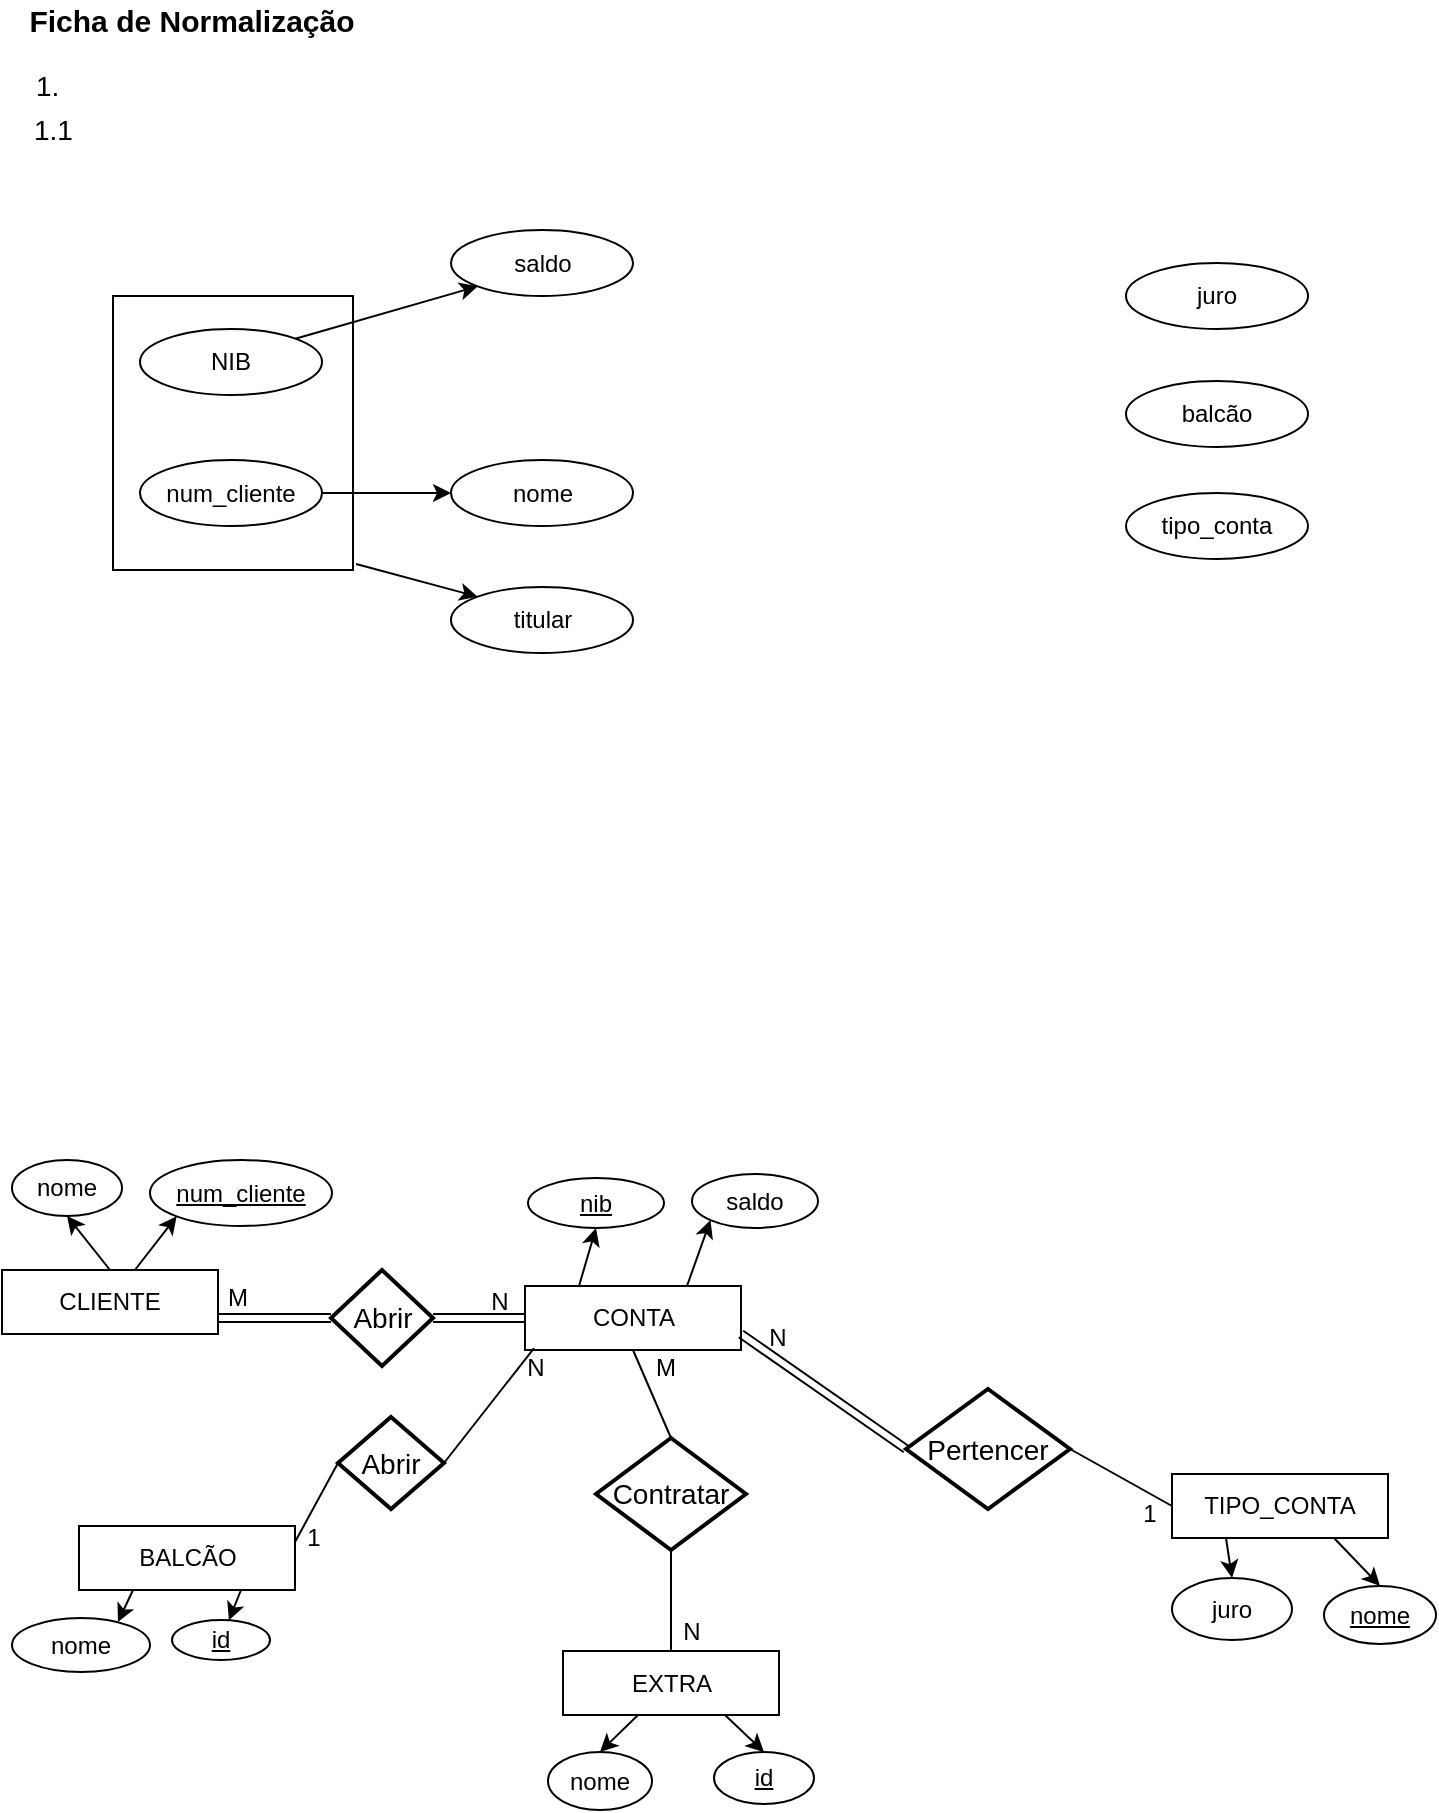 <mxfile version="12.1.7" type="device" pages="1"><diagram id="7N8xIcoLQXgvxCM3bxEU" name="Page-1"><mxGraphModel dx="2235" dy="808" grid="0" gridSize="10" guides="1" tooltips="1" connect="1" arrows="1" fold="1" page="1" pageScale="1" pageWidth="827" pageHeight="1169" math="0" shadow="0"><root><mxCell id="0"/><mxCell id="1" parent="0"/><mxCell id="va3J_ZMKnTaiEFtnCbSC-1" value="" style="rounded=0;whiteSpace=wrap;html=1;" parent="1" vertex="1"><mxGeometry x="-723.5" y="162" width="120" height="137" as="geometry"/></mxCell><mxCell id="zOkJ91wLvhARVkgAOxup-4" value="balcão" style="ellipse;whiteSpace=wrap;html=1;" parent="1" vertex="1"><mxGeometry x="-217" y="204.5" width="91" height="33" as="geometry"/></mxCell><mxCell id="zOkJ91wLvhARVkgAOxup-6" value="nome" style="ellipse;whiteSpace=wrap;html=1;" parent="1" vertex="1"><mxGeometry x="-554.5" y="244" width="91" height="33" as="geometry"/></mxCell><mxCell id="zOkJ91wLvhARVkgAOxup-8" value="saldo" style="ellipse;whiteSpace=wrap;html=1;" parent="1" vertex="1"><mxGeometry x="-554.5" y="129" width="91" height="33" as="geometry"/></mxCell><mxCell id="zOkJ91wLvhARVkgAOxup-9" value="tipo_conta" style="ellipse;whiteSpace=wrap;html=1;" parent="1" vertex="1"><mxGeometry x="-217" y="260.5" width="91" height="33" as="geometry"/></mxCell><mxCell id="zOkJ91wLvhARVkgAOxup-10" value="juro" style="ellipse;whiteSpace=wrap;html=1;" parent="1" vertex="1"><mxGeometry x="-217" y="145.5" width="91" height="33" as="geometry"/></mxCell><mxCell id="zOkJ91wLvhARVkgAOxup-5" value="num_cliente" style="ellipse;whiteSpace=wrap;html=1;" parent="1" vertex="1"><mxGeometry x="-710" y="244" width="91" height="33" as="geometry"/></mxCell><mxCell id="zOkJ91wLvhARVkgAOxup-2" value="NIB" style="ellipse;whiteSpace=wrap;html=1;" parent="1" vertex="1"><mxGeometry x="-710" y="178.5" width="91" height="33" as="geometry"/></mxCell><mxCell id="zOkJ91wLvhARVkgAOxup-37" value="&lt;font style=&quot;font-size: 14px&quot;&gt;1.&lt;/font&gt;" style="text;html=1;resizable=0;points=[];autosize=1;align=left;verticalAlign=top;spacingTop=-4;" parent="1" vertex="1"><mxGeometry x="-764" y="46" width="22" height="15" as="geometry"/></mxCell><mxCell id="zOkJ91wLvhARVkgAOxup-40" value="&lt;font style=&quot;font-size: 14px&quot;&gt;1.1&lt;br&gt;&lt;/font&gt;" style="text;html=1;resizable=0;points=[];autosize=1;align=left;verticalAlign=top;spacingTop=-4;" parent="1" vertex="1"><mxGeometry x="-765" y="68" width="29" height="15" as="geometry"/></mxCell><mxCell id="va3J_ZMKnTaiEFtnCbSC-2" value="titular" style="ellipse;whiteSpace=wrap;html=1;" parent="1" vertex="1"><mxGeometry x="-554.5" y="307.5" width="91" height="33" as="geometry"/></mxCell><mxCell id="va3J_ZMKnTaiEFtnCbSC-3" value="" style="endArrow=classic;html=1;exitX=1;exitY=0.5;exitDx=0;exitDy=0;entryX=0;entryY=0.5;entryDx=0;entryDy=0;" parent="1" source="zOkJ91wLvhARVkgAOxup-5" target="zOkJ91wLvhARVkgAOxup-6" edge="1"><mxGeometry width="50" height="50" relative="1" as="geometry"><mxPoint x="-739" y="437" as="sourcePoint"/><mxPoint x="-689" y="387" as="targetPoint"/></mxGeometry></mxCell><mxCell id="va3J_ZMKnTaiEFtnCbSC-4" value="" style="endArrow=classic;html=1;entryX=0;entryY=0;entryDx=0;entryDy=0;exitX=1.013;exitY=0.978;exitDx=0;exitDy=0;exitPerimeter=0;" parent="1" source="va3J_ZMKnTaiEFtnCbSC-1" target="va3J_ZMKnTaiEFtnCbSC-2" edge="1"><mxGeometry width="50" height="50" relative="1" as="geometry"><mxPoint x="-609" y="270.5" as="sourcePoint"/><mxPoint x="-544.5" y="270.5" as="targetPoint"/></mxGeometry></mxCell><mxCell id="va3J_ZMKnTaiEFtnCbSC-5" value="" style="endArrow=classic;html=1;exitX=1;exitY=0;exitDx=0;exitDy=0;entryX=0;entryY=1;entryDx=0;entryDy=0;" parent="1" source="zOkJ91wLvhARVkgAOxup-2" target="zOkJ91wLvhARVkgAOxup-8" edge="1"><mxGeometry width="50" height="50" relative="1" as="geometry"><mxPoint x="-599" y="280.5" as="sourcePoint"/><mxPoint x="-534.5" y="280.5" as="targetPoint"/></mxGeometry></mxCell><mxCell id="va3J_ZMKnTaiEFtnCbSC-6" value="CLIENTE" style="rounded=0;whiteSpace=wrap;html=1;" parent="1" vertex="1"><mxGeometry x="-779" y="649" width="108" height="32" as="geometry"/></mxCell><mxCell id="va3J_ZMKnTaiEFtnCbSC-7" value="CONTA" style="rounded=0;whiteSpace=wrap;html=1;" parent="1" vertex="1"><mxGeometry x="-517.5" y="657" width="108" height="32" as="geometry"/></mxCell><mxCell id="va3J_ZMKnTaiEFtnCbSC-8" value="nib" style="ellipse;whiteSpace=wrap;html=1;fontStyle=4" parent="1" vertex="1"><mxGeometry x="-516" y="603" width="68" height="25" as="geometry"/></mxCell><mxCell id="va3J_ZMKnTaiEFtnCbSC-9" value="" style="endArrow=classic;html=1;exitX=0.25;exitY=0;exitDx=0;exitDy=0;entryX=0.5;entryY=1;entryDx=0;entryDy=0;" parent="1" source="va3J_ZMKnTaiEFtnCbSC-7" target="va3J_ZMKnTaiEFtnCbSC-8" edge="1"><mxGeometry width="50" height="50" relative="1" as="geometry"><mxPoint x="-401.5" y="265" as="sourcePoint"/><mxPoint x="-337" y="265" as="targetPoint"/></mxGeometry></mxCell><mxCell id="va3J_ZMKnTaiEFtnCbSC-10" value="" style="endArrow=classic;html=1;entryX=0;entryY=1;entryDx=0;entryDy=0;exitX=0.75;exitY=0;exitDx=0;exitDy=0;" parent="1" source="va3J_ZMKnTaiEFtnCbSC-7" target="va3J_ZMKnTaiEFtnCbSC-11" edge="1"><mxGeometry width="50" height="50" relative="1" as="geometry"><mxPoint x="-299" y="645" as="sourcePoint"/><mxPoint x="-530.5" y="475" as="targetPoint"/></mxGeometry></mxCell><mxCell id="va3J_ZMKnTaiEFtnCbSC-11" value="saldo" style="ellipse;whiteSpace=wrap;html=1;" parent="1" vertex="1"><mxGeometry x="-434" y="601" width="63" height="27" as="geometry"/></mxCell><mxCell id="va3J_ZMKnTaiEFtnCbSC-12" value="TIPO_CONTA" style="rounded=0;whiteSpace=wrap;html=1;" parent="1" vertex="1"><mxGeometry x="-194" y="751" width="108" height="32" as="geometry"/></mxCell><mxCell id="va3J_ZMKnTaiEFtnCbSC-13" value="juro" style="ellipse;whiteSpace=wrap;html=1;" parent="1" vertex="1"><mxGeometry x="-194" y="803" width="60" height="31" as="geometry"/></mxCell><mxCell id="va3J_ZMKnTaiEFtnCbSC-14" value="nome" style="ellipse;whiteSpace=wrap;html=1;" parent="1" vertex="1"><mxGeometry x="-774" y="594" width="55" height="28" as="geometry"/></mxCell><mxCell id="va3J_ZMKnTaiEFtnCbSC-15" value="num_cliente" style="ellipse;whiteSpace=wrap;html=1;fontStyle=4" parent="1" vertex="1"><mxGeometry x="-705" y="594" width="91" height="33" as="geometry"/></mxCell><mxCell id="va3J_ZMKnTaiEFtnCbSC-16" value="nome" style="ellipse;whiteSpace=wrap;html=1;fontStyle=4" parent="1" vertex="1"><mxGeometry x="-118" y="807" width="56" height="29" as="geometry"/></mxCell><mxCell id="va3J_ZMKnTaiEFtnCbSC-17" value="" style="endArrow=classic;html=1;entryX=0.5;entryY=1;entryDx=0;entryDy=0;exitX=0.5;exitY=0;exitDx=0;exitDy=0;" parent="1" source="va3J_ZMKnTaiEFtnCbSC-6" target="va3J_ZMKnTaiEFtnCbSC-14" edge="1"><mxGeometry width="50" height="50" relative="1" as="geometry"><mxPoint x="-779" y="959" as="sourcePoint"/><mxPoint x="-729" y="909" as="targetPoint"/></mxGeometry></mxCell><mxCell id="va3J_ZMKnTaiEFtnCbSC-19" value="" style="endArrow=classic;html=1;entryX=0;entryY=1;entryDx=0;entryDy=0;" parent="1" source="va3J_ZMKnTaiEFtnCbSC-6" target="va3J_ZMKnTaiEFtnCbSC-15" edge="1"><mxGeometry width="50" height="50" relative="1" as="geometry"><mxPoint x="-688" y="659" as="sourcePoint"/><mxPoint x="-656" y="606" as="targetPoint"/></mxGeometry></mxCell><mxCell id="va3J_ZMKnTaiEFtnCbSC-20" value="EXTRA" style="rounded=0;whiteSpace=wrap;html=1;" parent="1" vertex="1"><mxGeometry x="-498.5" y="839.5" width="108" height="32" as="geometry"/></mxCell><mxCell id="va3J_ZMKnTaiEFtnCbSC-21" value="nome" style="ellipse;whiteSpace=wrap;html=1;" parent="1" vertex="1"><mxGeometry x="-506" y="890" width="52" height="29" as="geometry"/></mxCell><mxCell id="va3J_ZMKnTaiEFtnCbSC-22" value="" style="endArrow=classic;html=1;entryX=0.5;entryY=0;entryDx=0;entryDy=0;" parent="1" source="va3J_ZMKnTaiEFtnCbSC-20" target="va3J_ZMKnTaiEFtnCbSC-21" edge="1"><mxGeometry width="50" height="50" relative="1" as="geometry"><mxPoint x="-943.5" y="1202.5" as="sourcePoint"/><mxPoint x="-893.5" y="1152.5" as="targetPoint"/></mxGeometry></mxCell><mxCell id="va3J_ZMKnTaiEFtnCbSC-23" value="" style="endArrow=classic;html=1;exitX=0.25;exitY=1;exitDx=0;exitDy=0;entryX=0.5;entryY=0;entryDx=0;entryDy=0;" parent="1" source="va3J_ZMKnTaiEFtnCbSC-12" target="va3J_ZMKnTaiEFtnCbSC-13" edge="1"><mxGeometry width="50" height="50" relative="1" as="geometry"><mxPoint x="-157" y="802" as="sourcePoint"/><mxPoint x="-174" y="814" as="targetPoint"/></mxGeometry></mxCell><mxCell id="va3J_ZMKnTaiEFtnCbSC-24" value="" style="endArrow=classic;html=1;exitX=0.75;exitY=1;exitDx=0;exitDy=0;entryX=0.5;entryY=0;entryDx=0;entryDy=0;" parent="1" source="va3J_ZMKnTaiEFtnCbSC-12" target="va3J_ZMKnTaiEFtnCbSC-16" edge="1"><mxGeometry width="50" height="50" relative="1" as="geometry"><mxPoint x="-117" y="824" as="sourcePoint"/><mxPoint x="-88" y="807" as="targetPoint"/></mxGeometry></mxCell><mxCell id="va3J_ZMKnTaiEFtnCbSC-27" value="BALCÃO" style="rounded=0;whiteSpace=wrap;html=1;" parent="1" vertex="1"><mxGeometry x="-740.5" y="777" width="108" height="32" as="geometry"/></mxCell><mxCell id="va3J_ZMKnTaiEFtnCbSC-28" value="nome" style="ellipse;whiteSpace=wrap;html=1;" parent="1" vertex="1"><mxGeometry x="-774" y="823" width="69" height="27" as="geometry"/></mxCell><mxCell id="va3J_ZMKnTaiEFtnCbSC-29" value="id" style="ellipse;whiteSpace=wrap;html=1;fontStyle=4" parent="1" vertex="1"><mxGeometry x="-694" y="824" width="49" height="20" as="geometry"/></mxCell><mxCell id="va3J_ZMKnTaiEFtnCbSC-30" value="id" style="ellipse;whiteSpace=wrap;html=1;fontStyle=4" parent="1" vertex="1"><mxGeometry x="-423" y="890" width="50" height="26" as="geometry"/></mxCell><mxCell id="va3J_ZMKnTaiEFtnCbSC-31" value="" style="endArrow=classic;html=1;entryX=0.5;entryY=0;entryDx=0;entryDy=0;exitX=0.75;exitY=1;exitDx=0;exitDy=0;" parent="1" source="va3J_ZMKnTaiEFtnCbSC-20" target="va3J_ZMKnTaiEFtnCbSC-30" edge="1"><mxGeometry width="50" height="50" relative="1" as="geometry"><mxPoint x="-366.53" y="1058.5" as="sourcePoint"/><mxPoint x="-401" y="1108.5" as="targetPoint"/></mxGeometry></mxCell><mxCell id="va3J_ZMKnTaiEFtnCbSC-32" value="" style="endArrow=classic;html=1;entryX=0.768;entryY=0.074;entryDx=0;entryDy=0;exitX=0.25;exitY=1;exitDx=0;exitDy=0;entryPerimeter=0;" parent="1" source="va3J_ZMKnTaiEFtnCbSC-27" target="va3J_ZMKnTaiEFtnCbSC-28" edge="1"><mxGeometry width="50" height="50" relative="1" as="geometry"><mxPoint x="-228.03" y="803" as="sourcePoint"/><mxPoint x="-262.5" y="853" as="targetPoint"/></mxGeometry></mxCell><mxCell id="va3J_ZMKnTaiEFtnCbSC-33" value="" style="endArrow=classic;html=1;exitX=0.75;exitY=1;exitDx=0;exitDy=0;" parent="1" source="va3J_ZMKnTaiEFtnCbSC-27" target="va3J_ZMKnTaiEFtnCbSC-29" edge="1"><mxGeometry width="50" height="50" relative="1" as="geometry"><mxPoint x="-218.03" y="813" as="sourcePoint"/><mxPoint x="-252.5" y="863" as="targetPoint"/></mxGeometry></mxCell><mxCell id="va3J_ZMKnTaiEFtnCbSC-34" value="Abrir" style="shape=rhombus;strokeWidth=2;fontSize=17;perimeter=rhombusPerimeter;whiteSpace=wrap;html=1;align=center;fontSize=14;" parent="1" vertex="1"><mxGeometry x="-614.5" y="649" width="51" height="48" as="geometry"/></mxCell><mxCell id="va3J_ZMKnTaiEFtnCbSC-35" value="Pertencer" style="shape=rhombus;strokeWidth=2;fontSize=17;perimeter=rhombusPerimeter;whiteSpace=wrap;html=1;align=center;fontSize=14;" parent="1" vertex="1"><mxGeometry x="-327" y="708.5" width="82" height="60" as="geometry"/></mxCell><mxCell id="va3J_ZMKnTaiEFtnCbSC-36" value="" style="shape=link;html=1;entryX=1;entryY=0.75;entryDx=0;entryDy=0;exitX=0;exitY=0.5;exitDx=0;exitDy=0;" parent="1" source="va3J_ZMKnTaiEFtnCbSC-34" target="va3J_ZMKnTaiEFtnCbSC-6" edge="1"><mxGeometry width="50" height="50" relative="1" as="geometry"><mxPoint x="-785" y="1103" as="sourcePoint"/><mxPoint x="-735" y="1053" as="targetPoint"/></mxGeometry></mxCell><mxCell id="va3J_ZMKnTaiEFtnCbSC-37" value="" style="shape=link;html=1;exitX=0;exitY=0.5;exitDx=0;exitDy=0;entryX=1;entryY=0.5;entryDx=0;entryDy=0;" parent="1" source="va3J_ZMKnTaiEFtnCbSC-7" target="va3J_ZMKnTaiEFtnCbSC-34" edge="1"><mxGeometry width="50" height="50" relative="1" as="geometry"><mxPoint x="-541" y="731" as="sourcePoint"/><mxPoint x="-476" y="741" as="targetPoint"/></mxGeometry></mxCell><mxCell id="va3J_ZMKnTaiEFtnCbSC-38" value="" style="shape=link;html=1;entryX=1;entryY=0.75;entryDx=0;entryDy=0;exitX=0;exitY=0.5;exitDx=0;exitDy=0;" parent="1" source="va3J_ZMKnTaiEFtnCbSC-35" target="va3J_ZMKnTaiEFtnCbSC-7" edge="1"><mxGeometry width="50" height="50" relative="1" as="geometry"><mxPoint x="-254" y="762.5" as="sourcePoint"/><mxPoint x="-782" y="632.5" as="targetPoint"/></mxGeometry></mxCell><mxCell id="va3J_ZMKnTaiEFtnCbSC-40" value="Abrir" style="shape=rhombus;strokeWidth=2;fontSize=17;perimeter=rhombusPerimeter;whiteSpace=wrap;html=1;align=center;fontSize=14;" parent="1" vertex="1"><mxGeometry x="-611" y="722.5" width="53" height="46" as="geometry"/></mxCell><mxCell id="va3J_ZMKnTaiEFtnCbSC-41" value="" style="endArrow=none;html=1;entryX=0.042;entryY=0.969;entryDx=0;entryDy=0;entryPerimeter=0;exitX=1;exitY=0.5;exitDx=0;exitDy=0;" parent="1" source="va3J_ZMKnTaiEFtnCbSC-40" target="va3J_ZMKnTaiEFtnCbSC-7" edge="1"><mxGeometry width="50" height="50" relative="1" as="geometry"><mxPoint x="-785" y="1103" as="sourcePoint"/><mxPoint x="-735" y="1053" as="targetPoint"/></mxGeometry></mxCell><mxCell id="va3J_ZMKnTaiEFtnCbSC-42" value="N" style="text;html=1;strokeColor=none;fillColor=none;align=center;verticalAlign=middle;whiteSpace=wrap;rounded=0;" parent="1" vertex="1"><mxGeometry x="-550" y="655" width="40" height="20" as="geometry"/></mxCell><mxCell id="va3J_ZMKnTaiEFtnCbSC-45" value="M" style="text;html=1;strokeColor=none;fillColor=none;align=center;verticalAlign=middle;whiteSpace=wrap;rounded=0;" parent="1" vertex="1"><mxGeometry x="-681" y="653" width="40" height="20" as="geometry"/></mxCell><mxCell id="va3J_ZMKnTaiEFtnCbSC-46" value="N" style="text;html=1;strokeColor=none;fillColor=none;align=center;verticalAlign=middle;whiteSpace=wrap;rounded=0;" parent="1" vertex="1"><mxGeometry x="-532.5" y="688" width="40" height="20" as="geometry"/></mxCell><mxCell id="va3J_ZMKnTaiEFtnCbSC-47" value="" style="endArrow=none;html=1;entryX=0;entryY=0.5;entryDx=0;entryDy=0;exitX=1;exitY=0.25;exitDx=0;exitDy=0;" parent="1" source="va3J_ZMKnTaiEFtnCbSC-27" target="va3J_ZMKnTaiEFtnCbSC-40" edge="1"><mxGeometry width="50" height="50" relative="1" as="geometry"><mxPoint x="-469" y="867" as="sourcePoint"/><mxPoint x="-326.964" y="777.008" as="targetPoint"/></mxGeometry></mxCell><mxCell id="va3J_ZMKnTaiEFtnCbSC-48" value="1" style="text;html=1;strokeColor=none;fillColor=none;align=center;verticalAlign=middle;whiteSpace=wrap;rounded=0;" parent="1" vertex="1"><mxGeometry x="-643.5" y="773" width="40" height="20" as="geometry"/></mxCell><mxCell id="va3J_ZMKnTaiEFtnCbSC-51" value="N" style="text;html=1;strokeColor=none;fillColor=none;align=center;verticalAlign=middle;whiteSpace=wrap;rounded=0;" parent="1" vertex="1"><mxGeometry x="-411.5" y="673" width="40" height="20" as="geometry"/></mxCell><mxCell id="va3J_ZMKnTaiEFtnCbSC-52" value="" style="endArrow=none;html=1;entryX=1;entryY=0.5;entryDx=0;entryDy=0;exitX=0;exitY=0.5;exitDx=0;exitDy=0;" parent="1" source="va3J_ZMKnTaiEFtnCbSC-12" target="va3J_ZMKnTaiEFtnCbSC-35" edge="1"><mxGeometry width="50" height="50" relative="1" as="geometry"><mxPoint x="-469" y="867" as="sourcePoint"/><mxPoint x="-326.964" y="777.008" as="targetPoint"/></mxGeometry></mxCell><mxCell id="va3J_ZMKnTaiEFtnCbSC-53" value="1" style="text;html=1;strokeColor=none;fillColor=none;align=center;verticalAlign=middle;whiteSpace=wrap;rounded=0;" parent="1" vertex="1"><mxGeometry x="-225" y="761" width="40" height="20" as="geometry"/></mxCell><mxCell id="va3J_ZMKnTaiEFtnCbSC-54" value="Contratar" style="shape=rhombus;strokeWidth=2;fontSize=17;perimeter=rhombusPerimeter;whiteSpace=wrap;html=1;align=center;fontSize=14;" parent="1" vertex="1"><mxGeometry x="-482" y="733" width="75" height="56" as="geometry"/></mxCell><mxCell id="va3J_ZMKnTaiEFtnCbSC-55" value="N" style="text;html=1;strokeColor=none;fillColor=none;align=center;verticalAlign=middle;whiteSpace=wrap;rounded=0;" parent="1" vertex="1"><mxGeometry x="-454" y="819.5" width="40" height="20" as="geometry"/></mxCell><mxCell id="va3J_ZMKnTaiEFtnCbSC-56" value="" style="endArrow=none;html=1;entryX=0.5;entryY=1;entryDx=0;entryDy=0;exitX=0.5;exitY=0;exitDx=0;exitDy=0;" parent="1" source="va3J_ZMKnTaiEFtnCbSC-20" target="va3J_ZMKnTaiEFtnCbSC-54" edge="1"><mxGeometry width="50" height="50" relative="1" as="geometry"><mxPoint x="-779" y="1202" as="sourcePoint"/><mxPoint x="-729" y="1152" as="targetPoint"/></mxGeometry></mxCell><mxCell id="va3J_ZMKnTaiEFtnCbSC-57" value="" style="endArrow=none;html=1;entryX=0.5;entryY=1;entryDx=0;entryDy=0;exitX=0.5;exitY=0;exitDx=0;exitDy=0;" parent="1" source="va3J_ZMKnTaiEFtnCbSC-54" target="va3J_ZMKnTaiEFtnCbSC-7" edge="1"><mxGeometry width="50" height="50" relative="1" as="geometry"><mxPoint x="-287" y="871" as="sourcePoint"/><mxPoint x="-301.5" y="933.5" as="targetPoint"/></mxGeometry></mxCell><mxCell id="va3J_ZMKnTaiEFtnCbSC-58" value="M" style="text;html=1;strokeColor=none;fillColor=none;align=center;verticalAlign=middle;whiteSpace=wrap;rounded=0;" parent="1" vertex="1"><mxGeometry x="-467.5" y="688" width="40" height="20" as="geometry"/></mxCell><mxCell id="aQGK61pSIaP3b3a28zf7-1" value="Ficha de Normalização&lt;br style=&quot;font-size: 15px;&quot;&gt;" style="text;html=1;strokeColor=none;fillColor=none;align=center;verticalAlign=middle;whiteSpace=wrap;rounded=0;fontStyle=1;fontSize=15;" vertex="1" parent="1"><mxGeometry x="-779" y="14" width="190" height="20" as="geometry"/></mxCell></root></mxGraphModel></diagram></mxfile>